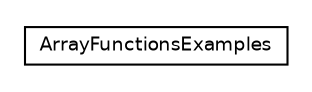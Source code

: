 #!/usr/local/bin/dot
#
# Class diagram 
# Generated by UMLGraph version R5_6-24-gf6e263 (http://www.umlgraph.org/)
#

digraph G {
	edge [fontname="Helvetica",fontsize=10,labelfontname="Helvetica",labelfontsize=10];
	node [fontname="Helvetica",fontsize=10,shape=plaintext];
	nodesep=0.25;
	ranksep=0.5;
	// com.rockhoppertech.music.examples.collecitons.ArrayFunctionsExamples
	c1590 [label=<<table title="com.rockhoppertech.music.examples.collecitons.ArrayFunctionsExamples" border="0" cellborder="1" cellspacing="0" cellpadding="2" port="p" href="./ArrayFunctionsExamples.html">
		<tr><td><table border="0" cellspacing="0" cellpadding="1">
<tr><td align="center" balign="center"> ArrayFunctionsExamples </td></tr>
		</table></td></tr>
		</table>>, URL="./ArrayFunctionsExamples.html", fontname="Helvetica", fontcolor="black", fontsize=9.0];
}

